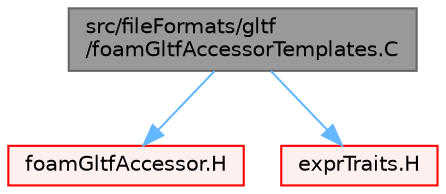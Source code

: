 digraph "src/fileFormats/gltf/foamGltfAccessorTemplates.C"
{
 // LATEX_PDF_SIZE
  bgcolor="transparent";
  edge [fontname=Helvetica,fontsize=10,labelfontname=Helvetica,labelfontsize=10];
  node [fontname=Helvetica,fontsize=10,shape=box,height=0.2,width=0.4];
  Node1 [id="Node000001",label="src/fileFormats/gltf\l/foamGltfAccessorTemplates.C",height=0.2,width=0.4,color="gray40", fillcolor="grey60", style="filled", fontcolor="black",tooltip=" "];
  Node1 -> Node2 [id="edge1_Node000001_Node000002",color="steelblue1",style="solid",tooltip=" "];
  Node2 [id="Node000002",label="foamGltfAccessor.H",height=0.2,width=0.4,color="red", fillcolor="#FFF0F0", style="filled",URL="$foamGltfAccessor_8H.html",tooltip=" "];
  Node1 -> Node162 [id="edge2_Node000001_Node000162",color="steelblue1",style="solid",tooltip=" "];
  Node162 [id="Node000162",label="exprTraits.H",height=0.2,width=0.4,color="red", fillcolor="#FFF0F0", style="filled",URL="$exprTraits_8H.html",tooltip=" "];
}
